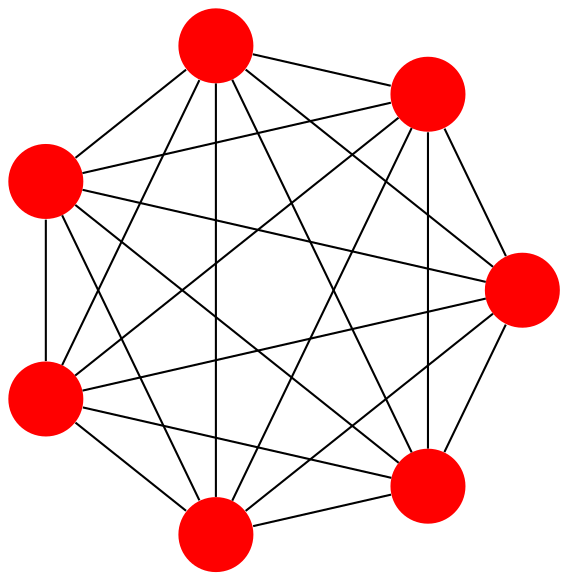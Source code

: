 graph {
	graph [bgcolor="transparent",layout="circo"]
	node [shape=circle,style=filled,fillcolor="#ff0000",label="",penwidth=0]
	a -- {b c d e f g}
	b -- {c d e f g}
	c -- {d e f g}
	d -- {e f g}
	e -- {f g}
	f -- g
}
